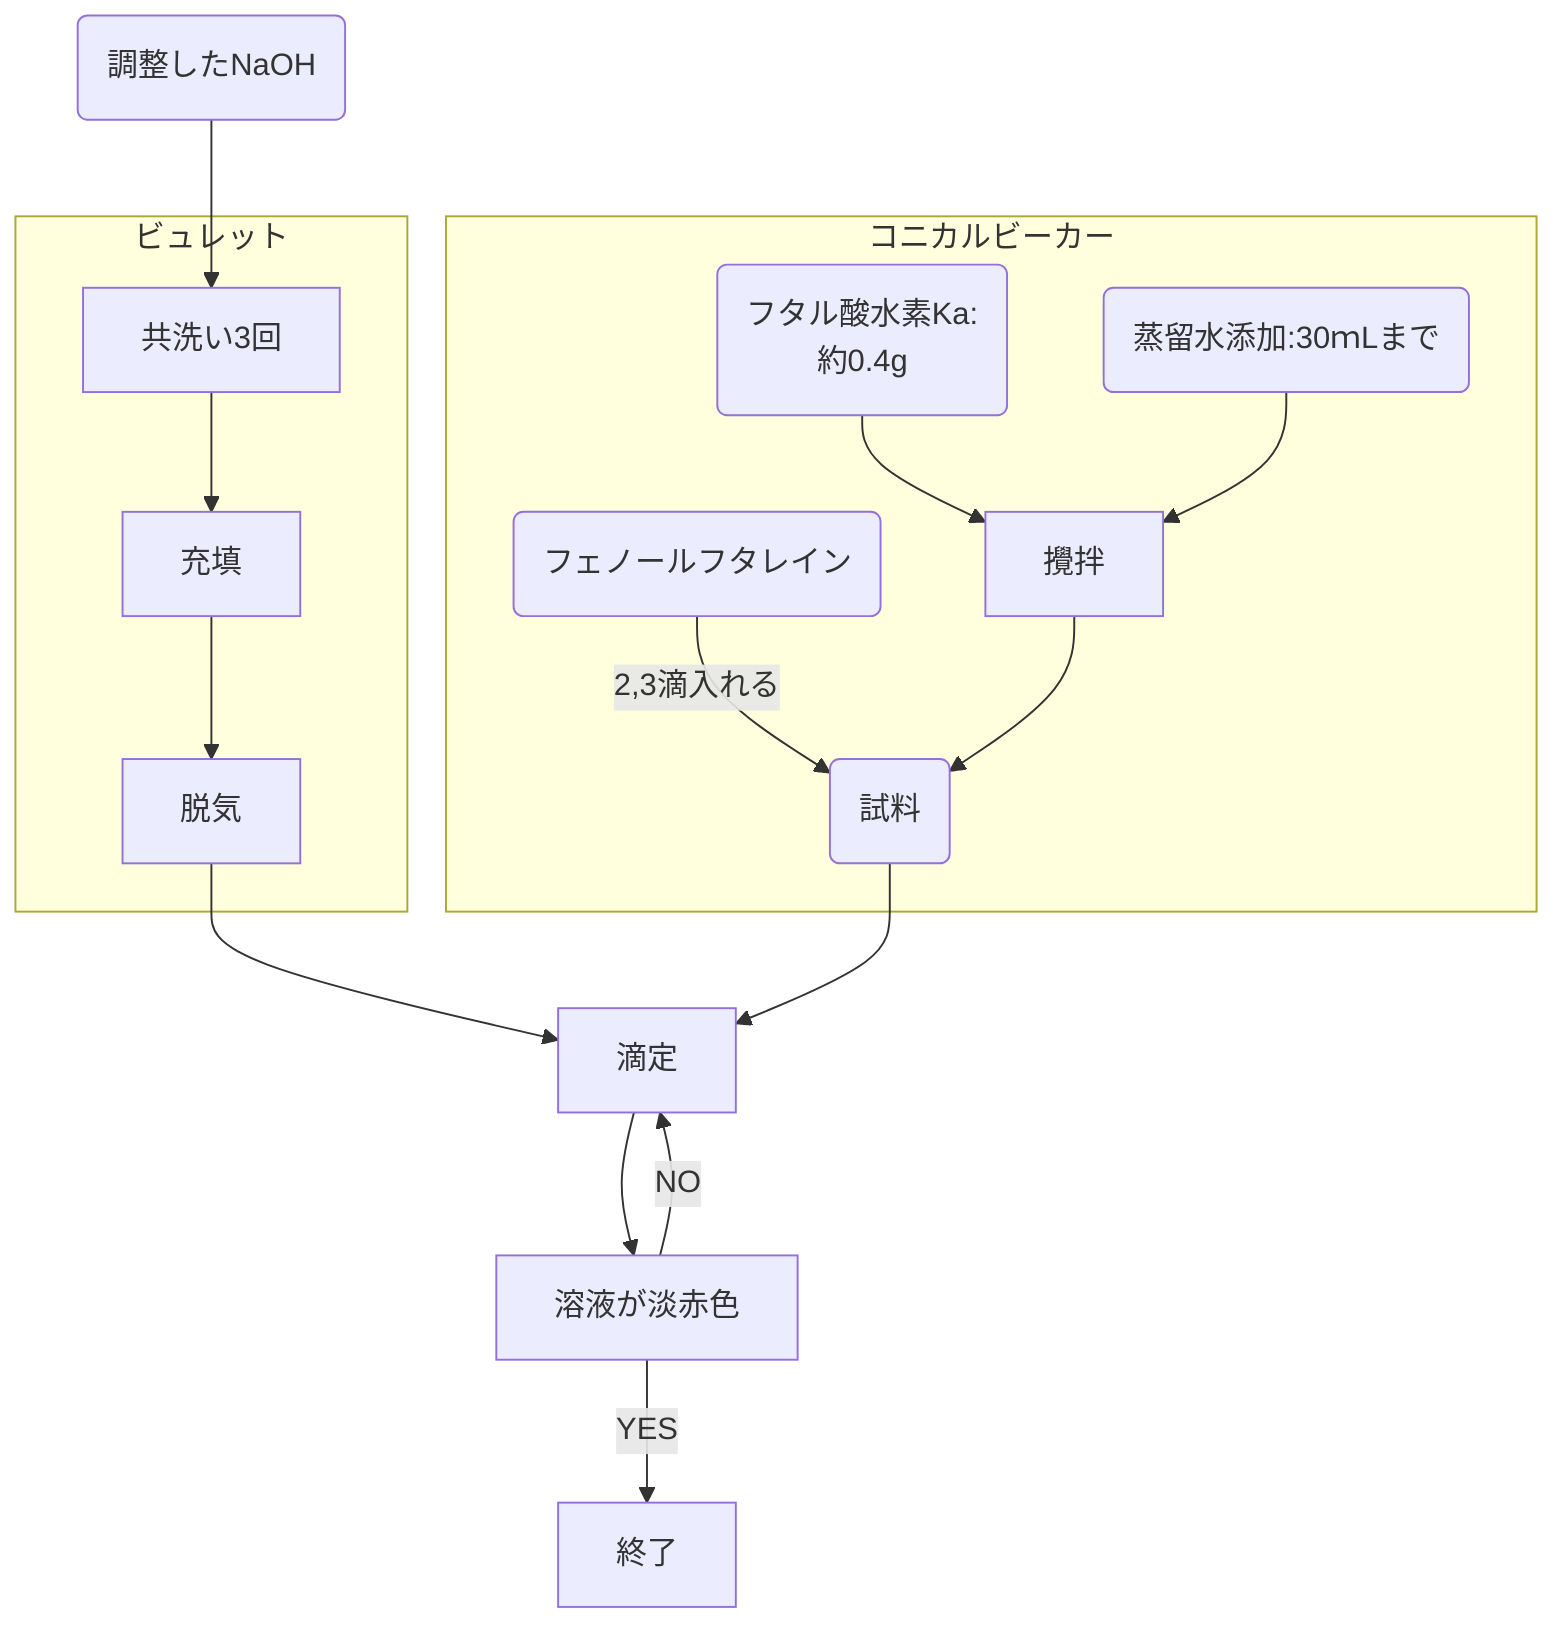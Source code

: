 graph TD
1(フタル酸水素Ka:<br/>約0.4g)
2(蒸留水添加:30ｍLまで)
3(調整したNaOH)
4[共洗い3回]
5[脱気]
6(フェノールフタレイン)
7[滴定]
8[溶液が淡赤色]
9[攪拌]
10[充填]
11(試料)
12[終了]

subgraph コニカルビーカー
1-->9
2-->9
6-->|2,3滴入れる|11
9-->11
end
5-->7
3-->4
subgraph ビュレット
4-->10
10-->5
end
11-->7
7-->8
8-->|NO|7
8-->|YES|12